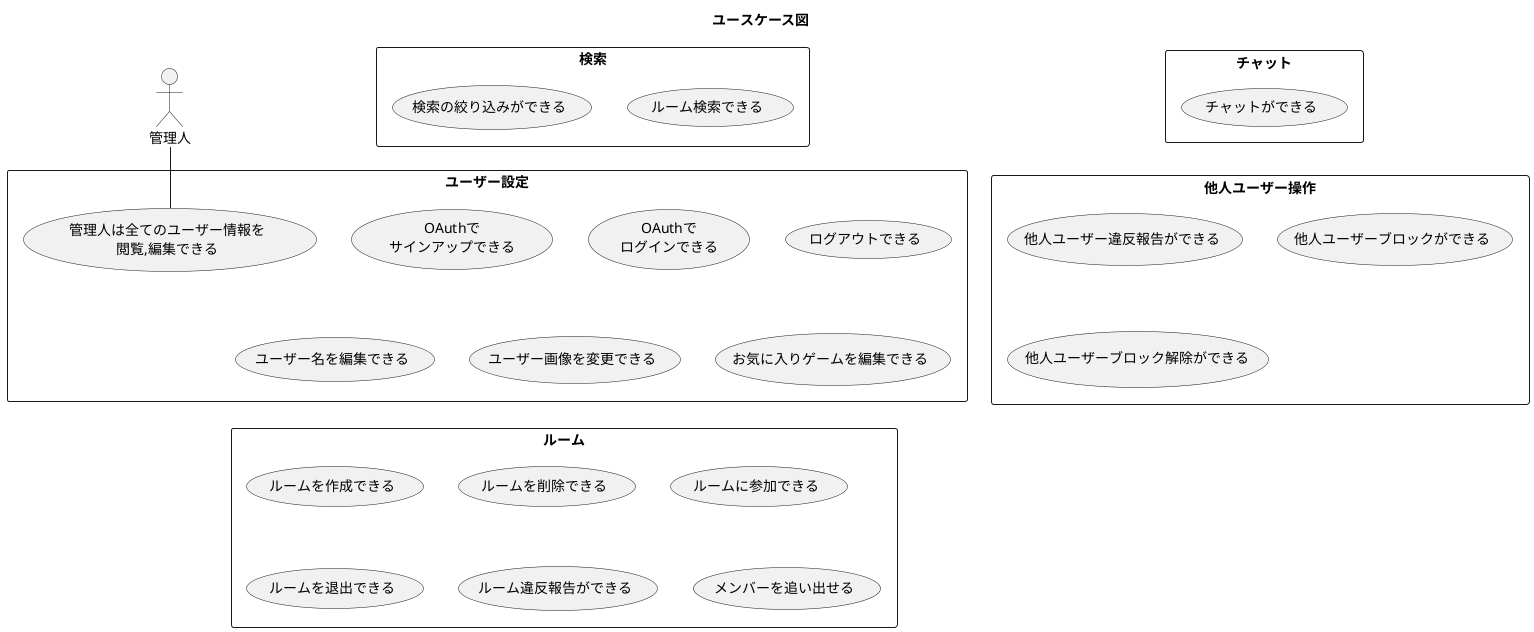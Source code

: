 @startuml
title ユースケース図
skinparam packageStyle rectangle

actor :管理人: as admin

rectangle ユーザー設定 {
  (OAuthで\nサインアップできる)
  (OAuthで\nログインできる)
  (ログアウトできる)
  (ユーザー名を編集できる)
  (ユーザー画像を変更できる)
  (お気に入りゲームを編集できる)
  (管理人は全てのユーザー情報を\n閲覧,編集できる)
}

rectangle 他人ユーザー操作 {
  (他人ユーザー違反報告ができる)
  (他人ユーザーブロックができる)
  (他人ユーザーブロック解除ができる)
}

rectangle 検索 {
  (ルーム検索できる)
  (検索の絞り込みができる)
}

rectangle ルーム {
  (ルームを作成できる)
  (ルームを削除できる)
  (ルームに参加できる)
  (ルームを退出できる)
  (ルーム違反報告ができる)
  (メンバーを追い出せる)
}

rectangle チャット {
  (チャットができる)
}


admin -- (管理人は全てのユーザー情報を\n閲覧,編集できる)

@enduml